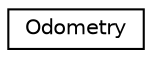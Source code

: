 digraph "Graphical Class Hierarchy"
{
  edge [fontname="Helvetica",fontsize="10",labelfontname="Helvetica",labelfontsize="10"];
  node [fontname="Helvetica",fontsize="10",shape=record];
  rankdir="LR";
  Node1 [label="Odometry",height=0.2,width=0.4,color="black", fillcolor="white", style="filled",URL="$class_odometry.html"];
}
